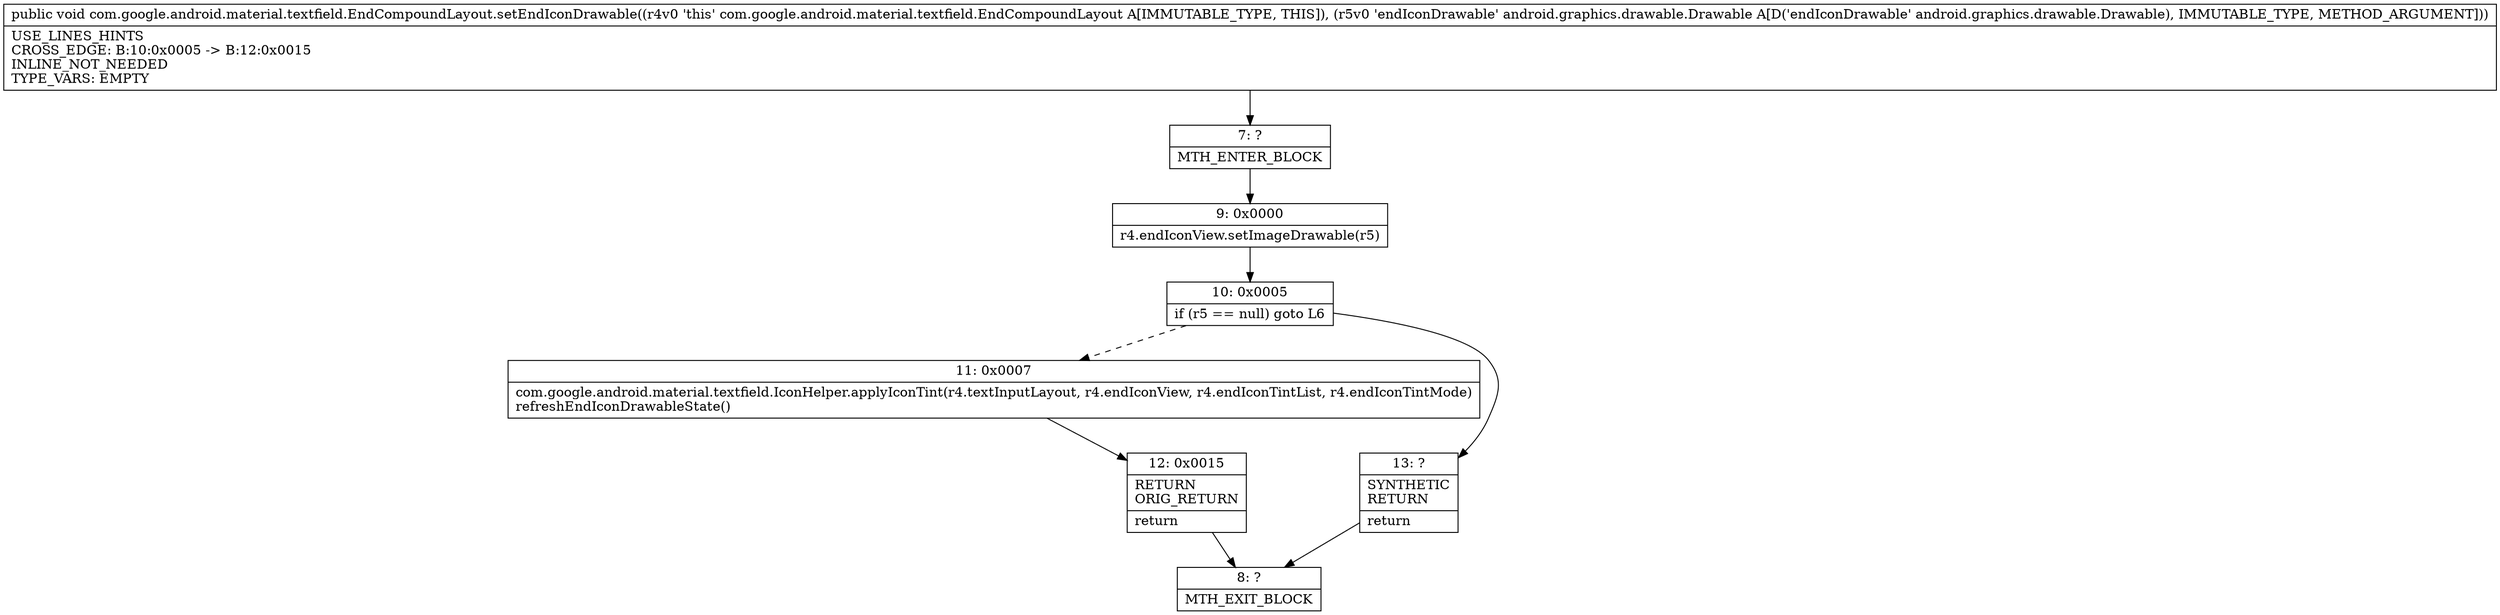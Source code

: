 digraph "CFG forcom.google.android.material.textfield.EndCompoundLayout.setEndIconDrawable(Landroid\/graphics\/drawable\/Drawable;)V" {
Node_7 [shape=record,label="{7\:\ ?|MTH_ENTER_BLOCK\l}"];
Node_9 [shape=record,label="{9\:\ 0x0000|r4.endIconView.setImageDrawable(r5)\l}"];
Node_10 [shape=record,label="{10\:\ 0x0005|if (r5 == null) goto L6\l}"];
Node_11 [shape=record,label="{11\:\ 0x0007|com.google.android.material.textfield.IconHelper.applyIconTint(r4.textInputLayout, r4.endIconView, r4.endIconTintList, r4.endIconTintMode)\lrefreshEndIconDrawableState()\l}"];
Node_12 [shape=record,label="{12\:\ 0x0015|RETURN\lORIG_RETURN\l|return\l}"];
Node_8 [shape=record,label="{8\:\ ?|MTH_EXIT_BLOCK\l}"];
Node_13 [shape=record,label="{13\:\ ?|SYNTHETIC\lRETURN\l|return\l}"];
MethodNode[shape=record,label="{public void com.google.android.material.textfield.EndCompoundLayout.setEndIconDrawable((r4v0 'this' com.google.android.material.textfield.EndCompoundLayout A[IMMUTABLE_TYPE, THIS]), (r5v0 'endIconDrawable' android.graphics.drawable.Drawable A[D('endIconDrawable' android.graphics.drawable.Drawable), IMMUTABLE_TYPE, METHOD_ARGUMENT]))  | USE_LINES_HINTS\lCROSS_EDGE: B:10:0x0005 \-\> B:12:0x0015\lINLINE_NOT_NEEDED\lTYPE_VARS: EMPTY\l}"];
MethodNode -> Node_7;Node_7 -> Node_9;
Node_9 -> Node_10;
Node_10 -> Node_11[style=dashed];
Node_10 -> Node_13;
Node_11 -> Node_12;
Node_12 -> Node_8;
Node_13 -> Node_8;
}

